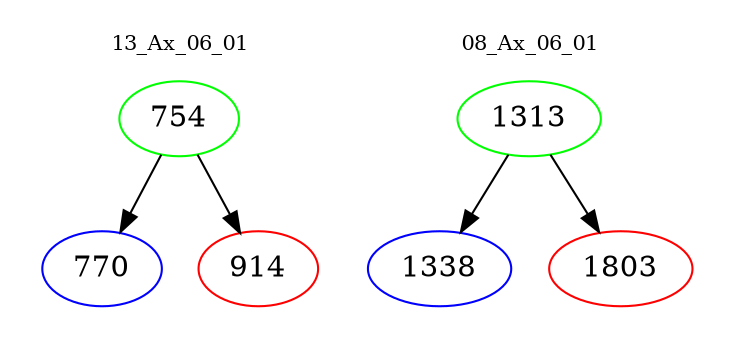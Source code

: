 digraph{
subgraph cluster_0 {
color = white
label = "13_Ax_06_01";
fontsize=10;
T0_754 [label="754", color="green"]
T0_754 -> T0_770 [color="black"]
T0_770 [label="770", color="blue"]
T0_754 -> T0_914 [color="black"]
T0_914 [label="914", color="red"]
}
subgraph cluster_1 {
color = white
label = "08_Ax_06_01";
fontsize=10;
T1_1313 [label="1313", color="green"]
T1_1313 -> T1_1338 [color="black"]
T1_1338 [label="1338", color="blue"]
T1_1313 -> T1_1803 [color="black"]
T1_1803 [label="1803", color="red"]
}
}
